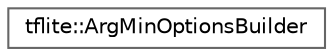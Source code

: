 digraph "Graphical Class Hierarchy"
{
 // LATEX_PDF_SIZE
  bgcolor="transparent";
  edge [fontname=Helvetica,fontsize=10,labelfontname=Helvetica,labelfontsize=10];
  node [fontname=Helvetica,fontsize=10,shape=box,height=0.2,width=0.4];
  rankdir="LR";
  Node0 [id="Node000000",label="tflite::ArgMinOptionsBuilder",height=0.2,width=0.4,color="grey40", fillcolor="white", style="filled",URL="$structtflite_1_1_arg_min_options_builder.html",tooltip=" "];
}
